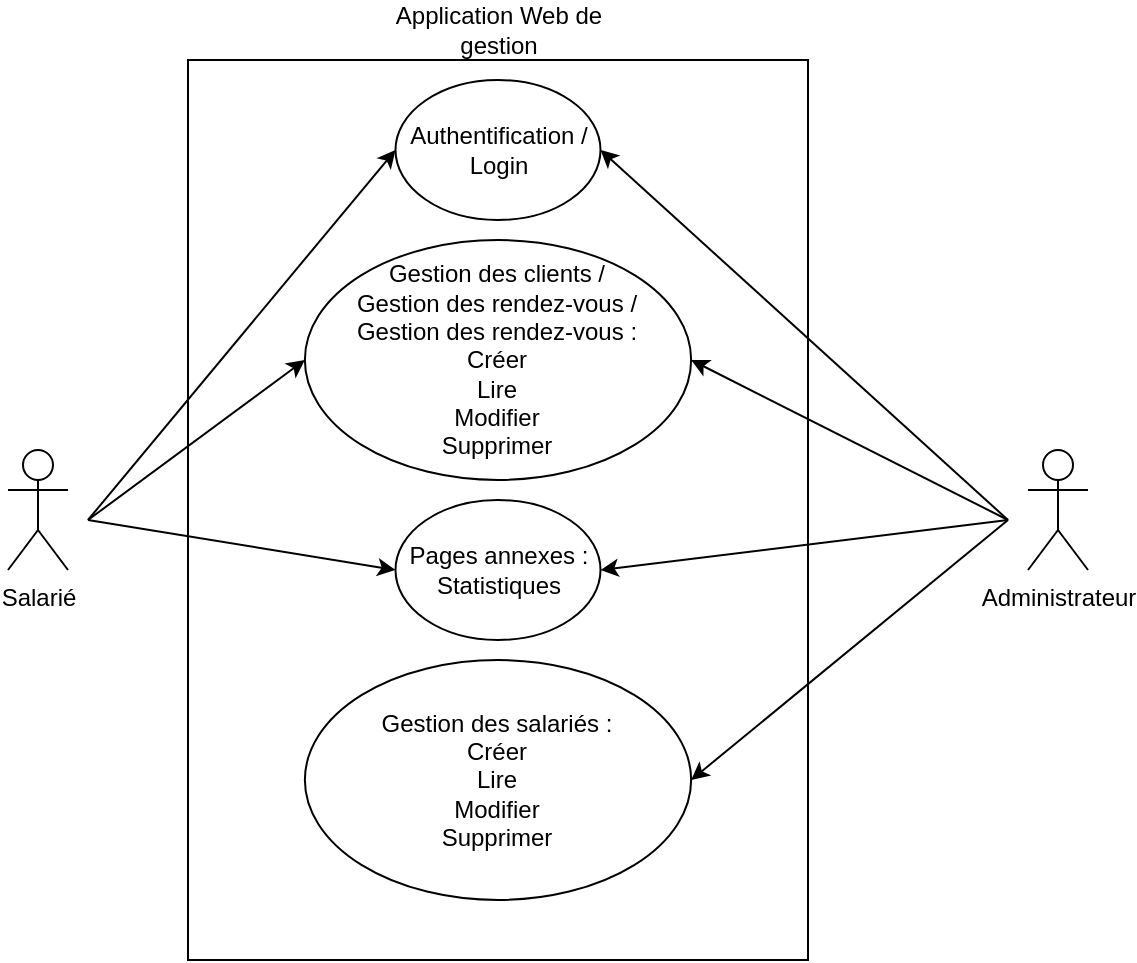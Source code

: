 <mxfile version="24.3.0" type="device">
  <diagram name="Page-1" id="-9rCuACRTCd_MjDP4duQ">
    <mxGraphModel dx="1050" dy="530" grid="1" gridSize="10" guides="1" tooltips="1" connect="1" arrows="1" fold="1" page="1" pageScale="1" pageWidth="850" pageHeight="1100" math="0" shadow="0">
      <root>
        <mxCell id="0" />
        <mxCell id="1" parent="0" />
        <mxCell id="R6c0TeeFy3OxiM7cWo2J-1" value="" style="rounded=0;whiteSpace=wrap;html=1;" vertex="1" parent="1">
          <mxGeometry x="150" y="70" width="310" height="450" as="geometry" />
        </mxCell>
        <mxCell id="R6c0TeeFy3OxiM7cWo2J-3" value="Application Web de gestion" style="text;html=1;align=center;verticalAlign=middle;whiteSpace=wrap;rounded=0;" vertex="1" parent="1">
          <mxGeometry x="247.5" y="40" width="115" height="30" as="geometry" />
        </mxCell>
        <mxCell id="R6c0TeeFy3OxiM7cWo2J-4" value="&lt;div&gt;Administrateur&lt;/div&gt;" style="shape=umlActor;verticalLabelPosition=bottom;verticalAlign=top;html=1;outlineConnect=0;" vertex="1" parent="1">
          <mxGeometry x="570" y="265" width="30" height="60" as="geometry" />
        </mxCell>
        <mxCell id="R6c0TeeFy3OxiM7cWo2J-5" value="&lt;div&gt;Salarié&lt;/div&gt;" style="shape=umlActor;verticalLabelPosition=bottom;verticalAlign=top;html=1;outlineConnect=0;" vertex="1" parent="1">
          <mxGeometry x="60" y="265" width="30" height="60" as="geometry" />
        </mxCell>
        <mxCell id="R6c0TeeFy3OxiM7cWo2J-6" value="Authentification / Login" style="ellipse;whiteSpace=wrap;html=1;" vertex="1" parent="1">
          <mxGeometry x="253.75" y="80" width="102.5" height="70" as="geometry" />
        </mxCell>
        <mxCell id="R6c0TeeFy3OxiM7cWo2J-7" value="Gestion des clients /&lt;br&gt;Gestion des rendez-vous /&lt;br&gt;Gestion des rendez-vous :&lt;br&gt;Créer&lt;br&gt;Lire&lt;br&gt;Modifier&lt;br&gt;Supprimer" style="ellipse;whiteSpace=wrap;html=1;" vertex="1" parent="1">
          <mxGeometry x="208.44" y="160" width="193.13" height="120" as="geometry" />
        </mxCell>
        <mxCell id="R6c0TeeFy3OxiM7cWo2J-9" value="Pages annexes :&lt;br&gt;Statistiques" style="ellipse;whiteSpace=wrap;html=1;" vertex="1" parent="1">
          <mxGeometry x="253.75" y="290" width="102.5" height="70" as="geometry" />
        </mxCell>
        <mxCell id="R6c0TeeFy3OxiM7cWo2J-10" value="Gestion des salariés :&lt;br&gt;Créer&lt;br&gt;Lire&lt;br&gt;Modifier&lt;br&gt;Supprimer" style="ellipse;whiteSpace=wrap;html=1;" vertex="1" parent="1">
          <mxGeometry x="208.44" y="370" width="193.13" height="120" as="geometry" />
        </mxCell>
        <mxCell id="R6c0TeeFy3OxiM7cWo2J-12" value="" style="endArrow=classic;html=1;rounded=0;entryX=0;entryY=0.5;entryDx=0;entryDy=0;" edge="1" parent="1" target="R6c0TeeFy3OxiM7cWo2J-6">
          <mxGeometry width="50" height="50" relative="1" as="geometry">
            <mxPoint x="100" y="300" as="sourcePoint" />
            <mxPoint x="480" y="280" as="targetPoint" />
          </mxGeometry>
        </mxCell>
        <mxCell id="R6c0TeeFy3OxiM7cWo2J-13" value="" style="endArrow=classic;html=1;rounded=0;entryX=0;entryY=0.5;entryDx=0;entryDy=0;" edge="1" parent="1" target="R6c0TeeFy3OxiM7cWo2J-7">
          <mxGeometry width="50" height="50" relative="1" as="geometry">
            <mxPoint x="100" y="300" as="sourcePoint" />
            <mxPoint x="264" y="125" as="targetPoint" />
          </mxGeometry>
        </mxCell>
        <mxCell id="R6c0TeeFy3OxiM7cWo2J-14" value="" style="endArrow=classic;html=1;rounded=0;entryX=0;entryY=0.5;entryDx=0;entryDy=0;" edge="1" parent="1" target="R6c0TeeFy3OxiM7cWo2J-9">
          <mxGeometry width="50" height="50" relative="1" as="geometry">
            <mxPoint x="100" y="300" as="sourcePoint" />
            <mxPoint x="218" y="230" as="targetPoint" />
          </mxGeometry>
        </mxCell>
        <mxCell id="R6c0TeeFy3OxiM7cWo2J-15" value="" style="endArrow=classic;html=1;rounded=0;entryX=1;entryY=0.5;entryDx=0;entryDy=0;" edge="1" parent="1" target="R6c0TeeFy3OxiM7cWo2J-10">
          <mxGeometry width="50" height="50" relative="1" as="geometry">
            <mxPoint x="560" y="300" as="sourcePoint" />
            <mxPoint x="264" y="335" as="targetPoint" />
          </mxGeometry>
        </mxCell>
        <mxCell id="R6c0TeeFy3OxiM7cWo2J-16" value="" style="endArrow=classic;html=1;rounded=0;entryX=1;entryY=0.5;entryDx=0;entryDy=0;" edge="1" parent="1" target="R6c0TeeFy3OxiM7cWo2J-9">
          <mxGeometry width="50" height="50" relative="1" as="geometry">
            <mxPoint x="560" y="300" as="sourcePoint" />
            <mxPoint x="412" y="440" as="targetPoint" />
          </mxGeometry>
        </mxCell>
        <mxCell id="R6c0TeeFy3OxiM7cWo2J-17" value="" style="endArrow=classic;html=1;rounded=0;entryX=1;entryY=0.5;entryDx=0;entryDy=0;" edge="1" parent="1" target="R6c0TeeFy3OxiM7cWo2J-7">
          <mxGeometry width="50" height="50" relative="1" as="geometry">
            <mxPoint x="560" y="300" as="sourcePoint" />
            <mxPoint x="366" y="335" as="targetPoint" />
          </mxGeometry>
        </mxCell>
        <mxCell id="R6c0TeeFy3OxiM7cWo2J-18" value="" style="endArrow=classic;html=1;rounded=0;entryX=1;entryY=0.5;entryDx=0;entryDy=0;" edge="1" parent="1" target="R6c0TeeFy3OxiM7cWo2J-6">
          <mxGeometry width="50" height="50" relative="1" as="geometry">
            <mxPoint x="560" y="300" as="sourcePoint" />
            <mxPoint x="412" y="230" as="targetPoint" />
          </mxGeometry>
        </mxCell>
      </root>
    </mxGraphModel>
  </diagram>
</mxfile>
